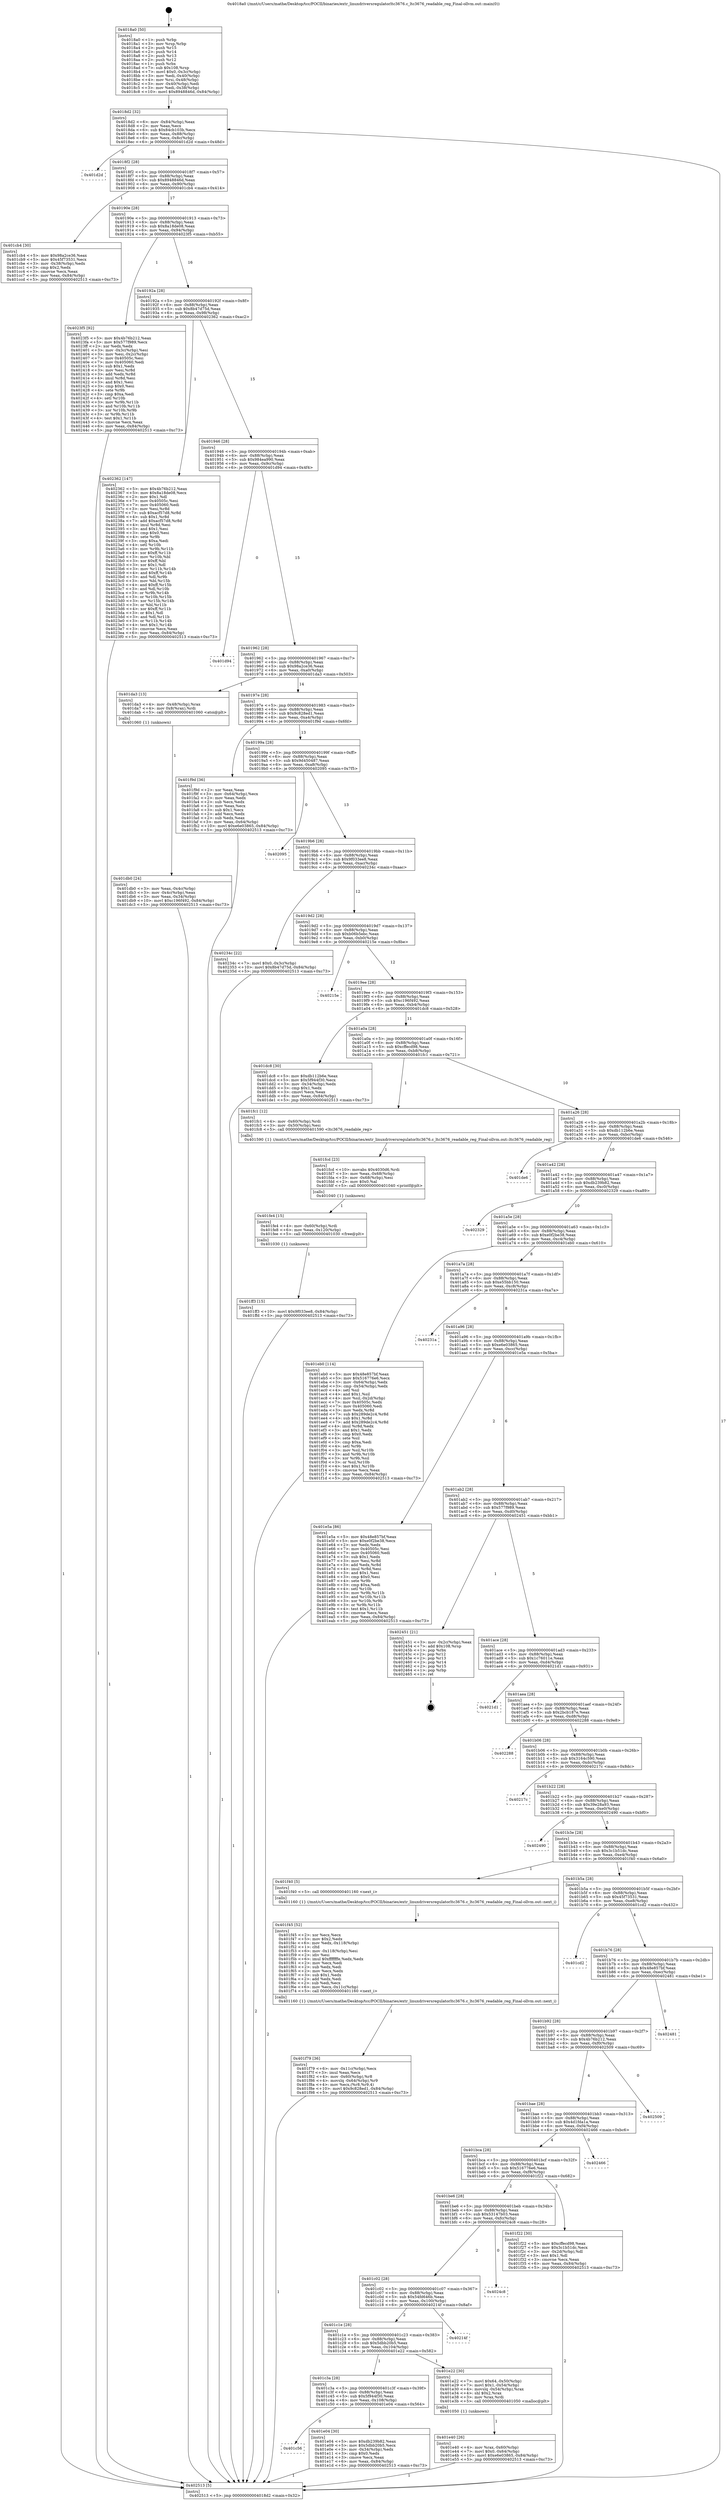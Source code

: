 digraph "0x4018a0" {
  label = "0x4018a0 (/mnt/c/Users/mathe/Desktop/tcc/POCII/binaries/extr_linuxdriversregulatorltc3676.c_ltc3676_readable_reg_Final-ollvm.out::main(0))"
  labelloc = "t"
  node[shape=record]

  Entry [label="",width=0.3,height=0.3,shape=circle,fillcolor=black,style=filled]
  "0x4018d2" [label="{
     0x4018d2 [32]\l
     | [instrs]\l
     &nbsp;&nbsp;0x4018d2 \<+6\>: mov -0x84(%rbp),%eax\l
     &nbsp;&nbsp;0x4018d8 \<+2\>: mov %eax,%ecx\l
     &nbsp;&nbsp;0x4018da \<+6\>: sub $0x84cb103b,%ecx\l
     &nbsp;&nbsp;0x4018e0 \<+6\>: mov %eax,-0x88(%rbp)\l
     &nbsp;&nbsp;0x4018e6 \<+6\>: mov %ecx,-0x8c(%rbp)\l
     &nbsp;&nbsp;0x4018ec \<+6\>: je 0000000000401d2d \<main+0x48d\>\l
  }"]
  "0x401d2d" [label="{
     0x401d2d\l
  }", style=dashed]
  "0x4018f2" [label="{
     0x4018f2 [28]\l
     | [instrs]\l
     &nbsp;&nbsp;0x4018f2 \<+5\>: jmp 00000000004018f7 \<main+0x57\>\l
     &nbsp;&nbsp;0x4018f7 \<+6\>: mov -0x88(%rbp),%eax\l
     &nbsp;&nbsp;0x4018fd \<+5\>: sub $0x8948846d,%eax\l
     &nbsp;&nbsp;0x401902 \<+6\>: mov %eax,-0x90(%rbp)\l
     &nbsp;&nbsp;0x401908 \<+6\>: je 0000000000401cb4 \<main+0x414\>\l
  }"]
  Exit [label="",width=0.3,height=0.3,shape=circle,fillcolor=black,style=filled,peripheries=2]
  "0x401cb4" [label="{
     0x401cb4 [30]\l
     | [instrs]\l
     &nbsp;&nbsp;0x401cb4 \<+5\>: mov $0x98a2ce36,%eax\l
     &nbsp;&nbsp;0x401cb9 \<+5\>: mov $0x45f73531,%ecx\l
     &nbsp;&nbsp;0x401cbe \<+3\>: mov -0x38(%rbp),%edx\l
     &nbsp;&nbsp;0x401cc1 \<+3\>: cmp $0x2,%edx\l
     &nbsp;&nbsp;0x401cc4 \<+3\>: cmovne %ecx,%eax\l
     &nbsp;&nbsp;0x401cc7 \<+6\>: mov %eax,-0x84(%rbp)\l
     &nbsp;&nbsp;0x401ccd \<+5\>: jmp 0000000000402513 \<main+0xc73\>\l
  }"]
  "0x40190e" [label="{
     0x40190e [28]\l
     | [instrs]\l
     &nbsp;&nbsp;0x40190e \<+5\>: jmp 0000000000401913 \<main+0x73\>\l
     &nbsp;&nbsp;0x401913 \<+6\>: mov -0x88(%rbp),%eax\l
     &nbsp;&nbsp;0x401919 \<+5\>: sub $0x8a18de08,%eax\l
     &nbsp;&nbsp;0x40191e \<+6\>: mov %eax,-0x94(%rbp)\l
     &nbsp;&nbsp;0x401924 \<+6\>: je 00000000004023f5 \<main+0xb55\>\l
  }"]
  "0x402513" [label="{
     0x402513 [5]\l
     | [instrs]\l
     &nbsp;&nbsp;0x402513 \<+5\>: jmp 00000000004018d2 \<main+0x32\>\l
  }"]
  "0x4018a0" [label="{
     0x4018a0 [50]\l
     | [instrs]\l
     &nbsp;&nbsp;0x4018a0 \<+1\>: push %rbp\l
     &nbsp;&nbsp;0x4018a1 \<+3\>: mov %rsp,%rbp\l
     &nbsp;&nbsp;0x4018a4 \<+2\>: push %r15\l
     &nbsp;&nbsp;0x4018a6 \<+2\>: push %r14\l
     &nbsp;&nbsp;0x4018a8 \<+2\>: push %r13\l
     &nbsp;&nbsp;0x4018aa \<+2\>: push %r12\l
     &nbsp;&nbsp;0x4018ac \<+1\>: push %rbx\l
     &nbsp;&nbsp;0x4018ad \<+7\>: sub $0x108,%rsp\l
     &nbsp;&nbsp;0x4018b4 \<+7\>: movl $0x0,-0x3c(%rbp)\l
     &nbsp;&nbsp;0x4018bb \<+3\>: mov %edi,-0x40(%rbp)\l
     &nbsp;&nbsp;0x4018be \<+4\>: mov %rsi,-0x48(%rbp)\l
     &nbsp;&nbsp;0x4018c2 \<+3\>: mov -0x40(%rbp),%edi\l
     &nbsp;&nbsp;0x4018c5 \<+3\>: mov %edi,-0x38(%rbp)\l
     &nbsp;&nbsp;0x4018c8 \<+10\>: movl $0x8948846d,-0x84(%rbp)\l
  }"]
  "0x401ff3" [label="{
     0x401ff3 [15]\l
     | [instrs]\l
     &nbsp;&nbsp;0x401ff3 \<+10\>: movl $0x9f033ee8,-0x84(%rbp)\l
     &nbsp;&nbsp;0x401ffd \<+5\>: jmp 0000000000402513 \<main+0xc73\>\l
  }"]
  "0x4023f5" [label="{
     0x4023f5 [92]\l
     | [instrs]\l
     &nbsp;&nbsp;0x4023f5 \<+5\>: mov $0x4b76b212,%eax\l
     &nbsp;&nbsp;0x4023fa \<+5\>: mov $0x577f989,%ecx\l
     &nbsp;&nbsp;0x4023ff \<+2\>: xor %edx,%edx\l
     &nbsp;&nbsp;0x402401 \<+3\>: mov -0x3c(%rbp),%esi\l
     &nbsp;&nbsp;0x402404 \<+3\>: mov %esi,-0x2c(%rbp)\l
     &nbsp;&nbsp;0x402407 \<+7\>: mov 0x40505c,%esi\l
     &nbsp;&nbsp;0x40240e \<+7\>: mov 0x405060,%edi\l
     &nbsp;&nbsp;0x402415 \<+3\>: sub $0x1,%edx\l
     &nbsp;&nbsp;0x402418 \<+3\>: mov %esi,%r8d\l
     &nbsp;&nbsp;0x40241b \<+3\>: add %edx,%r8d\l
     &nbsp;&nbsp;0x40241e \<+4\>: imul %r8d,%esi\l
     &nbsp;&nbsp;0x402422 \<+3\>: and $0x1,%esi\l
     &nbsp;&nbsp;0x402425 \<+3\>: cmp $0x0,%esi\l
     &nbsp;&nbsp;0x402428 \<+4\>: sete %r9b\l
     &nbsp;&nbsp;0x40242c \<+3\>: cmp $0xa,%edi\l
     &nbsp;&nbsp;0x40242f \<+4\>: setl %r10b\l
     &nbsp;&nbsp;0x402433 \<+3\>: mov %r9b,%r11b\l
     &nbsp;&nbsp;0x402436 \<+3\>: and %r10b,%r11b\l
     &nbsp;&nbsp;0x402439 \<+3\>: xor %r10b,%r9b\l
     &nbsp;&nbsp;0x40243c \<+3\>: or %r9b,%r11b\l
     &nbsp;&nbsp;0x40243f \<+4\>: test $0x1,%r11b\l
     &nbsp;&nbsp;0x402443 \<+3\>: cmovne %ecx,%eax\l
     &nbsp;&nbsp;0x402446 \<+6\>: mov %eax,-0x84(%rbp)\l
     &nbsp;&nbsp;0x40244c \<+5\>: jmp 0000000000402513 \<main+0xc73\>\l
  }"]
  "0x40192a" [label="{
     0x40192a [28]\l
     | [instrs]\l
     &nbsp;&nbsp;0x40192a \<+5\>: jmp 000000000040192f \<main+0x8f\>\l
     &nbsp;&nbsp;0x40192f \<+6\>: mov -0x88(%rbp),%eax\l
     &nbsp;&nbsp;0x401935 \<+5\>: sub $0x8b47d75d,%eax\l
     &nbsp;&nbsp;0x40193a \<+6\>: mov %eax,-0x98(%rbp)\l
     &nbsp;&nbsp;0x401940 \<+6\>: je 0000000000402362 \<main+0xac2\>\l
  }"]
  "0x401fe4" [label="{
     0x401fe4 [15]\l
     | [instrs]\l
     &nbsp;&nbsp;0x401fe4 \<+4\>: mov -0x60(%rbp),%rdi\l
     &nbsp;&nbsp;0x401fe8 \<+6\>: mov %eax,-0x120(%rbp)\l
     &nbsp;&nbsp;0x401fee \<+5\>: call 0000000000401030 \<free@plt\>\l
     | [calls]\l
     &nbsp;&nbsp;0x401030 \{1\} (unknown)\l
  }"]
  "0x402362" [label="{
     0x402362 [147]\l
     | [instrs]\l
     &nbsp;&nbsp;0x402362 \<+5\>: mov $0x4b76b212,%eax\l
     &nbsp;&nbsp;0x402367 \<+5\>: mov $0x8a18de08,%ecx\l
     &nbsp;&nbsp;0x40236c \<+2\>: mov $0x1,%dl\l
     &nbsp;&nbsp;0x40236e \<+7\>: mov 0x40505c,%esi\l
     &nbsp;&nbsp;0x402375 \<+7\>: mov 0x405060,%edi\l
     &nbsp;&nbsp;0x40237c \<+3\>: mov %esi,%r8d\l
     &nbsp;&nbsp;0x40237f \<+7\>: sub $0xacf57d8,%r8d\l
     &nbsp;&nbsp;0x402386 \<+4\>: sub $0x1,%r8d\l
     &nbsp;&nbsp;0x40238a \<+7\>: add $0xacf57d8,%r8d\l
     &nbsp;&nbsp;0x402391 \<+4\>: imul %r8d,%esi\l
     &nbsp;&nbsp;0x402395 \<+3\>: and $0x1,%esi\l
     &nbsp;&nbsp;0x402398 \<+3\>: cmp $0x0,%esi\l
     &nbsp;&nbsp;0x40239b \<+4\>: sete %r9b\l
     &nbsp;&nbsp;0x40239f \<+3\>: cmp $0xa,%edi\l
     &nbsp;&nbsp;0x4023a2 \<+4\>: setl %r10b\l
     &nbsp;&nbsp;0x4023a6 \<+3\>: mov %r9b,%r11b\l
     &nbsp;&nbsp;0x4023a9 \<+4\>: xor $0xff,%r11b\l
     &nbsp;&nbsp;0x4023ad \<+3\>: mov %r10b,%bl\l
     &nbsp;&nbsp;0x4023b0 \<+3\>: xor $0xff,%bl\l
     &nbsp;&nbsp;0x4023b3 \<+3\>: xor $0x1,%dl\l
     &nbsp;&nbsp;0x4023b6 \<+3\>: mov %r11b,%r14b\l
     &nbsp;&nbsp;0x4023b9 \<+4\>: and $0xff,%r14b\l
     &nbsp;&nbsp;0x4023bd \<+3\>: and %dl,%r9b\l
     &nbsp;&nbsp;0x4023c0 \<+3\>: mov %bl,%r15b\l
     &nbsp;&nbsp;0x4023c3 \<+4\>: and $0xff,%r15b\l
     &nbsp;&nbsp;0x4023c7 \<+3\>: and %dl,%r10b\l
     &nbsp;&nbsp;0x4023ca \<+3\>: or %r9b,%r14b\l
     &nbsp;&nbsp;0x4023cd \<+3\>: or %r10b,%r15b\l
     &nbsp;&nbsp;0x4023d0 \<+3\>: xor %r15b,%r14b\l
     &nbsp;&nbsp;0x4023d3 \<+3\>: or %bl,%r11b\l
     &nbsp;&nbsp;0x4023d6 \<+4\>: xor $0xff,%r11b\l
     &nbsp;&nbsp;0x4023da \<+3\>: or $0x1,%dl\l
     &nbsp;&nbsp;0x4023dd \<+3\>: and %dl,%r11b\l
     &nbsp;&nbsp;0x4023e0 \<+3\>: or %r11b,%r14b\l
     &nbsp;&nbsp;0x4023e3 \<+4\>: test $0x1,%r14b\l
     &nbsp;&nbsp;0x4023e7 \<+3\>: cmovne %ecx,%eax\l
     &nbsp;&nbsp;0x4023ea \<+6\>: mov %eax,-0x84(%rbp)\l
     &nbsp;&nbsp;0x4023f0 \<+5\>: jmp 0000000000402513 \<main+0xc73\>\l
  }"]
  "0x401946" [label="{
     0x401946 [28]\l
     | [instrs]\l
     &nbsp;&nbsp;0x401946 \<+5\>: jmp 000000000040194b \<main+0xab\>\l
     &nbsp;&nbsp;0x40194b \<+6\>: mov -0x88(%rbp),%eax\l
     &nbsp;&nbsp;0x401951 \<+5\>: sub $0x984ea990,%eax\l
     &nbsp;&nbsp;0x401956 \<+6\>: mov %eax,-0x9c(%rbp)\l
     &nbsp;&nbsp;0x40195c \<+6\>: je 0000000000401d94 \<main+0x4f4\>\l
  }"]
  "0x401fcd" [label="{
     0x401fcd [23]\l
     | [instrs]\l
     &nbsp;&nbsp;0x401fcd \<+10\>: movabs $0x4030d6,%rdi\l
     &nbsp;&nbsp;0x401fd7 \<+3\>: mov %eax,-0x68(%rbp)\l
     &nbsp;&nbsp;0x401fda \<+3\>: mov -0x68(%rbp),%esi\l
     &nbsp;&nbsp;0x401fdd \<+2\>: mov $0x0,%al\l
     &nbsp;&nbsp;0x401fdf \<+5\>: call 0000000000401040 \<printf@plt\>\l
     | [calls]\l
     &nbsp;&nbsp;0x401040 \{1\} (unknown)\l
  }"]
  "0x401d94" [label="{
     0x401d94\l
  }", style=dashed]
  "0x401962" [label="{
     0x401962 [28]\l
     | [instrs]\l
     &nbsp;&nbsp;0x401962 \<+5\>: jmp 0000000000401967 \<main+0xc7\>\l
     &nbsp;&nbsp;0x401967 \<+6\>: mov -0x88(%rbp),%eax\l
     &nbsp;&nbsp;0x40196d \<+5\>: sub $0x98a2ce36,%eax\l
     &nbsp;&nbsp;0x401972 \<+6\>: mov %eax,-0xa0(%rbp)\l
     &nbsp;&nbsp;0x401978 \<+6\>: je 0000000000401da3 \<main+0x503\>\l
  }"]
  "0x401f79" [label="{
     0x401f79 [36]\l
     | [instrs]\l
     &nbsp;&nbsp;0x401f79 \<+6\>: mov -0x11c(%rbp),%ecx\l
     &nbsp;&nbsp;0x401f7f \<+3\>: imul %eax,%ecx\l
     &nbsp;&nbsp;0x401f82 \<+4\>: mov -0x60(%rbp),%r8\l
     &nbsp;&nbsp;0x401f86 \<+4\>: movslq -0x64(%rbp),%r9\l
     &nbsp;&nbsp;0x401f8a \<+4\>: mov %ecx,(%r8,%r9,4)\l
     &nbsp;&nbsp;0x401f8e \<+10\>: movl $0x9c828ed1,-0x84(%rbp)\l
     &nbsp;&nbsp;0x401f98 \<+5\>: jmp 0000000000402513 \<main+0xc73\>\l
  }"]
  "0x401da3" [label="{
     0x401da3 [13]\l
     | [instrs]\l
     &nbsp;&nbsp;0x401da3 \<+4\>: mov -0x48(%rbp),%rax\l
     &nbsp;&nbsp;0x401da7 \<+4\>: mov 0x8(%rax),%rdi\l
     &nbsp;&nbsp;0x401dab \<+5\>: call 0000000000401060 \<atoi@plt\>\l
     | [calls]\l
     &nbsp;&nbsp;0x401060 \{1\} (unknown)\l
  }"]
  "0x40197e" [label="{
     0x40197e [28]\l
     | [instrs]\l
     &nbsp;&nbsp;0x40197e \<+5\>: jmp 0000000000401983 \<main+0xe3\>\l
     &nbsp;&nbsp;0x401983 \<+6\>: mov -0x88(%rbp),%eax\l
     &nbsp;&nbsp;0x401989 \<+5\>: sub $0x9c828ed1,%eax\l
     &nbsp;&nbsp;0x40198e \<+6\>: mov %eax,-0xa4(%rbp)\l
     &nbsp;&nbsp;0x401994 \<+6\>: je 0000000000401f9d \<main+0x6fd\>\l
  }"]
  "0x401db0" [label="{
     0x401db0 [24]\l
     | [instrs]\l
     &nbsp;&nbsp;0x401db0 \<+3\>: mov %eax,-0x4c(%rbp)\l
     &nbsp;&nbsp;0x401db3 \<+3\>: mov -0x4c(%rbp),%eax\l
     &nbsp;&nbsp;0x401db6 \<+3\>: mov %eax,-0x34(%rbp)\l
     &nbsp;&nbsp;0x401db9 \<+10\>: movl $0xc196f492,-0x84(%rbp)\l
     &nbsp;&nbsp;0x401dc3 \<+5\>: jmp 0000000000402513 \<main+0xc73\>\l
  }"]
  "0x401f45" [label="{
     0x401f45 [52]\l
     | [instrs]\l
     &nbsp;&nbsp;0x401f45 \<+2\>: xor %ecx,%ecx\l
     &nbsp;&nbsp;0x401f47 \<+5\>: mov $0x2,%edx\l
     &nbsp;&nbsp;0x401f4c \<+6\>: mov %edx,-0x118(%rbp)\l
     &nbsp;&nbsp;0x401f52 \<+1\>: cltd\l
     &nbsp;&nbsp;0x401f53 \<+6\>: mov -0x118(%rbp),%esi\l
     &nbsp;&nbsp;0x401f59 \<+2\>: idiv %esi\l
     &nbsp;&nbsp;0x401f5b \<+6\>: imul $0xfffffffe,%edx,%edx\l
     &nbsp;&nbsp;0x401f61 \<+2\>: mov %ecx,%edi\l
     &nbsp;&nbsp;0x401f63 \<+2\>: sub %edx,%edi\l
     &nbsp;&nbsp;0x401f65 \<+2\>: mov %ecx,%edx\l
     &nbsp;&nbsp;0x401f67 \<+3\>: sub $0x1,%edx\l
     &nbsp;&nbsp;0x401f6a \<+2\>: add %edx,%edi\l
     &nbsp;&nbsp;0x401f6c \<+2\>: sub %edi,%ecx\l
     &nbsp;&nbsp;0x401f6e \<+6\>: mov %ecx,-0x11c(%rbp)\l
     &nbsp;&nbsp;0x401f74 \<+5\>: call 0000000000401160 \<next_i\>\l
     | [calls]\l
     &nbsp;&nbsp;0x401160 \{1\} (/mnt/c/Users/mathe/Desktop/tcc/POCII/binaries/extr_linuxdriversregulatorltc3676.c_ltc3676_readable_reg_Final-ollvm.out::next_i)\l
  }"]
  "0x401f9d" [label="{
     0x401f9d [36]\l
     | [instrs]\l
     &nbsp;&nbsp;0x401f9d \<+2\>: xor %eax,%eax\l
     &nbsp;&nbsp;0x401f9f \<+3\>: mov -0x64(%rbp),%ecx\l
     &nbsp;&nbsp;0x401fa2 \<+2\>: mov %eax,%edx\l
     &nbsp;&nbsp;0x401fa4 \<+2\>: sub %ecx,%edx\l
     &nbsp;&nbsp;0x401fa6 \<+2\>: mov %eax,%ecx\l
     &nbsp;&nbsp;0x401fa8 \<+3\>: sub $0x1,%ecx\l
     &nbsp;&nbsp;0x401fab \<+2\>: add %ecx,%edx\l
     &nbsp;&nbsp;0x401fad \<+2\>: sub %edx,%eax\l
     &nbsp;&nbsp;0x401faf \<+3\>: mov %eax,-0x64(%rbp)\l
     &nbsp;&nbsp;0x401fb2 \<+10\>: movl $0xe6e03865,-0x84(%rbp)\l
     &nbsp;&nbsp;0x401fbc \<+5\>: jmp 0000000000402513 \<main+0xc73\>\l
  }"]
  "0x40199a" [label="{
     0x40199a [28]\l
     | [instrs]\l
     &nbsp;&nbsp;0x40199a \<+5\>: jmp 000000000040199f \<main+0xff\>\l
     &nbsp;&nbsp;0x40199f \<+6\>: mov -0x88(%rbp),%eax\l
     &nbsp;&nbsp;0x4019a5 \<+5\>: sub $0x9d450487,%eax\l
     &nbsp;&nbsp;0x4019aa \<+6\>: mov %eax,-0xa8(%rbp)\l
     &nbsp;&nbsp;0x4019b0 \<+6\>: je 0000000000402095 \<main+0x7f5\>\l
  }"]
  "0x401e40" [label="{
     0x401e40 [26]\l
     | [instrs]\l
     &nbsp;&nbsp;0x401e40 \<+4\>: mov %rax,-0x60(%rbp)\l
     &nbsp;&nbsp;0x401e44 \<+7\>: movl $0x0,-0x64(%rbp)\l
     &nbsp;&nbsp;0x401e4b \<+10\>: movl $0xe6e03865,-0x84(%rbp)\l
     &nbsp;&nbsp;0x401e55 \<+5\>: jmp 0000000000402513 \<main+0xc73\>\l
  }"]
  "0x402095" [label="{
     0x402095\l
  }", style=dashed]
  "0x4019b6" [label="{
     0x4019b6 [28]\l
     | [instrs]\l
     &nbsp;&nbsp;0x4019b6 \<+5\>: jmp 00000000004019bb \<main+0x11b\>\l
     &nbsp;&nbsp;0x4019bb \<+6\>: mov -0x88(%rbp),%eax\l
     &nbsp;&nbsp;0x4019c1 \<+5\>: sub $0x9f033ee8,%eax\l
     &nbsp;&nbsp;0x4019c6 \<+6\>: mov %eax,-0xac(%rbp)\l
     &nbsp;&nbsp;0x4019cc \<+6\>: je 000000000040234c \<main+0xaac\>\l
  }"]
  "0x401c56" [label="{
     0x401c56\l
  }", style=dashed]
  "0x40234c" [label="{
     0x40234c [22]\l
     | [instrs]\l
     &nbsp;&nbsp;0x40234c \<+7\>: movl $0x0,-0x3c(%rbp)\l
     &nbsp;&nbsp;0x402353 \<+10\>: movl $0x8b47d75d,-0x84(%rbp)\l
     &nbsp;&nbsp;0x40235d \<+5\>: jmp 0000000000402513 \<main+0xc73\>\l
  }"]
  "0x4019d2" [label="{
     0x4019d2 [28]\l
     | [instrs]\l
     &nbsp;&nbsp;0x4019d2 \<+5\>: jmp 00000000004019d7 \<main+0x137\>\l
     &nbsp;&nbsp;0x4019d7 \<+6\>: mov -0x88(%rbp),%eax\l
     &nbsp;&nbsp;0x4019dd \<+5\>: sub $0xb06b5ebc,%eax\l
     &nbsp;&nbsp;0x4019e2 \<+6\>: mov %eax,-0xb0(%rbp)\l
     &nbsp;&nbsp;0x4019e8 \<+6\>: je 000000000040215e \<main+0x8be\>\l
  }"]
  "0x401e04" [label="{
     0x401e04 [30]\l
     | [instrs]\l
     &nbsp;&nbsp;0x401e04 \<+5\>: mov $0xdb239b82,%eax\l
     &nbsp;&nbsp;0x401e09 \<+5\>: mov $0x5dbb20b5,%ecx\l
     &nbsp;&nbsp;0x401e0e \<+3\>: mov -0x34(%rbp),%edx\l
     &nbsp;&nbsp;0x401e11 \<+3\>: cmp $0x0,%edx\l
     &nbsp;&nbsp;0x401e14 \<+3\>: cmove %ecx,%eax\l
     &nbsp;&nbsp;0x401e17 \<+6\>: mov %eax,-0x84(%rbp)\l
     &nbsp;&nbsp;0x401e1d \<+5\>: jmp 0000000000402513 \<main+0xc73\>\l
  }"]
  "0x40215e" [label="{
     0x40215e\l
  }", style=dashed]
  "0x4019ee" [label="{
     0x4019ee [28]\l
     | [instrs]\l
     &nbsp;&nbsp;0x4019ee \<+5\>: jmp 00000000004019f3 \<main+0x153\>\l
     &nbsp;&nbsp;0x4019f3 \<+6\>: mov -0x88(%rbp),%eax\l
     &nbsp;&nbsp;0x4019f9 \<+5\>: sub $0xc196f492,%eax\l
     &nbsp;&nbsp;0x4019fe \<+6\>: mov %eax,-0xb4(%rbp)\l
     &nbsp;&nbsp;0x401a04 \<+6\>: je 0000000000401dc8 \<main+0x528\>\l
  }"]
  "0x401c3a" [label="{
     0x401c3a [28]\l
     | [instrs]\l
     &nbsp;&nbsp;0x401c3a \<+5\>: jmp 0000000000401c3f \<main+0x39f\>\l
     &nbsp;&nbsp;0x401c3f \<+6\>: mov -0x88(%rbp),%eax\l
     &nbsp;&nbsp;0x401c45 \<+5\>: sub $0x5f944f30,%eax\l
     &nbsp;&nbsp;0x401c4a \<+6\>: mov %eax,-0x108(%rbp)\l
     &nbsp;&nbsp;0x401c50 \<+6\>: je 0000000000401e04 \<main+0x564\>\l
  }"]
  "0x401dc8" [label="{
     0x401dc8 [30]\l
     | [instrs]\l
     &nbsp;&nbsp;0x401dc8 \<+5\>: mov $0xdb112b6e,%eax\l
     &nbsp;&nbsp;0x401dcd \<+5\>: mov $0x5f944f30,%ecx\l
     &nbsp;&nbsp;0x401dd2 \<+3\>: mov -0x34(%rbp),%edx\l
     &nbsp;&nbsp;0x401dd5 \<+3\>: cmp $0x1,%edx\l
     &nbsp;&nbsp;0x401dd8 \<+3\>: cmovl %ecx,%eax\l
     &nbsp;&nbsp;0x401ddb \<+6\>: mov %eax,-0x84(%rbp)\l
     &nbsp;&nbsp;0x401de1 \<+5\>: jmp 0000000000402513 \<main+0xc73\>\l
  }"]
  "0x401a0a" [label="{
     0x401a0a [28]\l
     | [instrs]\l
     &nbsp;&nbsp;0x401a0a \<+5\>: jmp 0000000000401a0f \<main+0x16f\>\l
     &nbsp;&nbsp;0x401a0f \<+6\>: mov -0x88(%rbp),%eax\l
     &nbsp;&nbsp;0x401a15 \<+5\>: sub $0xcffecd98,%eax\l
     &nbsp;&nbsp;0x401a1a \<+6\>: mov %eax,-0xb8(%rbp)\l
     &nbsp;&nbsp;0x401a20 \<+6\>: je 0000000000401fc1 \<main+0x721\>\l
  }"]
  "0x401e22" [label="{
     0x401e22 [30]\l
     | [instrs]\l
     &nbsp;&nbsp;0x401e22 \<+7\>: movl $0x64,-0x50(%rbp)\l
     &nbsp;&nbsp;0x401e29 \<+7\>: movl $0x1,-0x54(%rbp)\l
     &nbsp;&nbsp;0x401e30 \<+4\>: movslq -0x54(%rbp),%rax\l
     &nbsp;&nbsp;0x401e34 \<+4\>: shl $0x2,%rax\l
     &nbsp;&nbsp;0x401e38 \<+3\>: mov %rax,%rdi\l
     &nbsp;&nbsp;0x401e3b \<+5\>: call 0000000000401050 \<malloc@plt\>\l
     | [calls]\l
     &nbsp;&nbsp;0x401050 \{1\} (unknown)\l
  }"]
  "0x401fc1" [label="{
     0x401fc1 [12]\l
     | [instrs]\l
     &nbsp;&nbsp;0x401fc1 \<+4\>: mov -0x60(%rbp),%rdi\l
     &nbsp;&nbsp;0x401fc5 \<+3\>: mov -0x50(%rbp),%esi\l
     &nbsp;&nbsp;0x401fc8 \<+5\>: call 0000000000401590 \<ltc3676_readable_reg\>\l
     | [calls]\l
     &nbsp;&nbsp;0x401590 \{1\} (/mnt/c/Users/mathe/Desktop/tcc/POCII/binaries/extr_linuxdriversregulatorltc3676.c_ltc3676_readable_reg_Final-ollvm.out::ltc3676_readable_reg)\l
  }"]
  "0x401a26" [label="{
     0x401a26 [28]\l
     | [instrs]\l
     &nbsp;&nbsp;0x401a26 \<+5\>: jmp 0000000000401a2b \<main+0x18b\>\l
     &nbsp;&nbsp;0x401a2b \<+6\>: mov -0x88(%rbp),%eax\l
     &nbsp;&nbsp;0x401a31 \<+5\>: sub $0xdb112b6e,%eax\l
     &nbsp;&nbsp;0x401a36 \<+6\>: mov %eax,-0xbc(%rbp)\l
     &nbsp;&nbsp;0x401a3c \<+6\>: je 0000000000401de6 \<main+0x546\>\l
  }"]
  "0x401c1e" [label="{
     0x401c1e [28]\l
     | [instrs]\l
     &nbsp;&nbsp;0x401c1e \<+5\>: jmp 0000000000401c23 \<main+0x383\>\l
     &nbsp;&nbsp;0x401c23 \<+6\>: mov -0x88(%rbp),%eax\l
     &nbsp;&nbsp;0x401c29 \<+5\>: sub $0x5dbb20b5,%eax\l
     &nbsp;&nbsp;0x401c2e \<+6\>: mov %eax,-0x104(%rbp)\l
     &nbsp;&nbsp;0x401c34 \<+6\>: je 0000000000401e22 \<main+0x582\>\l
  }"]
  "0x401de6" [label="{
     0x401de6\l
  }", style=dashed]
  "0x401a42" [label="{
     0x401a42 [28]\l
     | [instrs]\l
     &nbsp;&nbsp;0x401a42 \<+5\>: jmp 0000000000401a47 \<main+0x1a7\>\l
     &nbsp;&nbsp;0x401a47 \<+6\>: mov -0x88(%rbp),%eax\l
     &nbsp;&nbsp;0x401a4d \<+5\>: sub $0xdb239b82,%eax\l
     &nbsp;&nbsp;0x401a52 \<+6\>: mov %eax,-0xc0(%rbp)\l
     &nbsp;&nbsp;0x401a58 \<+6\>: je 0000000000402329 \<main+0xa89\>\l
  }"]
  "0x40214f" [label="{
     0x40214f\l
  }", style=dashed]
  "0x402329" [label="{
     0x402329\l
  }", style=dashed]
  "0x401a5e" [label="{
     0x401a5e [28]\l
     | [instrs]\l
     &nbsp;&nbsp;0x401a5e \<+5\>: jmp 0000000000401a63 \<main+0x1c3\>\l
     &nbsp;&nbsp;0x401a63 \<+6\>: mov -0x88(%rbp),%eax\l
     &nbsp;&nbsp;0x401a69 \<+5\>: sub $0xe0f2be38,%eax\l
     &nbsp;&nbsp;0x401a6e \<+6\>: mov %eax,-0xc4(%rbp)\l
     &nbsp;&nbsp;0x401a74 \<+6\>: je 0000000000401eb0 \<main+0x610\>\l
  }"]
  "0x401c02" [label="{
     0x401c02 [28]\l
     | [instrs]\l
     &nbsp;&nbsp;0x401c02 \<+5\>: jmp 0000000000401c07 \<main+0x367\>\l
     &nbsp;&nbsp;0x401c07 \<+6\>: mov -0x88(%rbp),%eax\l
     &nbsp;&nbsp;0x401c0d \<+5\>: sub $0x54fd646b,%eax\l
     &nbsp;&nbsp;0x401c12 \<+6\>: mov %eax,-0x100(%rbp)\l
     &nbsp;&nbsp;0x401c18 \<+6\>: je 000000000040214f \<main+0x8af\>\l
  }"]
  "0x401eb0" [label="{
     0x401eb0 [114]\l
     | [instrs]\l
     &nbsp;&nbsp;0x401eb0 \<+5\>: mov $0x48e857bf,%eax\l
     &nbsp;&nbsp;0x401eb5 \<+5\>: mov $0x516776e6,%ecx\l
     &nbsp;&nbsp;0x401eba \<+3\>: mov -0x64(%rbp),%edx\l
     &nbsp;&nbsp;0x401ebd \<+3\>: cmp -0x54(%rbp),%edx\l
     &nbsp;&nbsp;0x401ec0 \<+4\>: setl %sil\l
     &nbsp;&nbsp;0x401ec4 \<+4\>: and $0x1,%sil\l
     &nbsp;&nbsp;0x401ec8 \<+4\>: mov %sil,-0x2d(%rbp)\l
     &nbsp;&nbsp;0x401ecc \<+7\>: mov 0x40505c,%edx\l
     &nbsp;&nbsp;0x401ed3 \<+7\>: mov 0x405060,%edi\l
     &nbsp;&nbsp;0x401eda \<+3\>: mov %edx,%r8d\l
     &nbsp;&nbsp;0x401edd \<+7\>: sub $0x289de2c4,%r8d\l
     &nbsp;&nbsp;0x401ee4 \<+4\>: sub $0x1,%r8d\l
     &nbsp;&nbsp;0x401ee8 \<+7\>: add $0x289de2c4,%r8d\l
     &nbsp;&nbsp;0x401eef \<+4\>: imul %r8d,%edx\l
     &nbsp;&nbsp;0x401ef3 \<+3\>: and $0x1,%edx\l
     &nbsp;&nbsp;0x401ef6 \<+3\>: cmp $0x0,%edx\l
     &nbsp;&nbsp;0x401ef9 \<+4\>: sete %sil\l
     &nbsp;&nbsp;0x401efd \<+3\>: cmp $0xa,%edi\l
     &nbsp;&nbsp;0x401f00 \<+4\>: setl %r9b\l
     &nbsp;&nbsp;0x401f04 \<+3\>: mov %sil,%r10b\l
     &nbsp;&nbsp;0x401f07 \<+3\>: and %r9b,%r10b\l
     &nbsp;&nbsp;0x401f0a \<+3\>: xor %r9b,%sil\l
     &nbsp;&nbsp;0x401f0d \<+3\>: or %sil,%r10b\l
     &nbsp;&nbsp;0x401f10 \<+4\>: test $0x1,%r10b\l
     &nbsp;&nbsp;0x401f14 \<+3\>: cmovne %ecx,%eax\l
     &nbsp;&nbsp;0x401f17 \<+6\>: mov %eax,-0x84(%rbp)\l
     &nbsp;&nbsp;0x401f1d \<+5\>: jmp 0000000000402513 \<main+0xc73\>\l
  }"]
  "0x401a7a" [label="{
     0x401a7a [28]\l
     | [instrs]\l
     &nbsp;&nbsp;0x401a7a \<+5\>: jmp 0000000000401a7f \<main+0x1df\>\l
     &nbsp;&nbsp;0x401a7f \<+6\>: mov -0x88(%rbp),%eax\l
     &nbsp;&nbsp;0x401a85 \<+5\>: sub $0xe55bb150,%eax\l
     &nbsp;&nbsp;0x401a8a \<+6\>: mov %eax,-0xc8(%rbp)\l
     &nbsp;&nbsp;0x401a90 \<+6\>: je 000000000040231a \<main+0xa7a\>\l
  }"]
  "0x4024c8" [label="{
     0x4024c8\l
  }", style=dashed]
  "0x40231a" [label="{
     0x40231a\l
  }", style=dashed]
  "0x401a96" [label="{
     0x401a96 [28]\l
     | [instrs]\l
     &nbsp;&nbsp;0x401a96 \<+5\>: jmp 0000000000401a9b \<main+0x1fb\>\l
     &nbsp;&nbsp;0x401a9b \<+6\>: mov -0x88(%rbp),%eax\l
     &nbsp;&nbsp;0x401aa1 \<+5\>: sub $0xe6e03865,%eax\l
     &nbsp;&nbsp;0x401aa6 \<+6\>: mov %eax,-0xcc(%rbp)\l
     &nbsp;&nbsp;0x401aac \<+6\>: je 0000000000401e5a \<main+0x5ba\>\l
  }"]
  "0x401be6" [label="{
     0x401be6 [28]\l
     | [instrs]\l
     &nbsp;&nbsp;0x401be6 \<+5\>: jmp 0000000000401beb \<main+0x34b\>\l
     &nbsp;&nbsp;0x401beb \<+6\>: mov -0x88(%rbp),%eax\l
     &nbsp;&nbsp;0x401bf1 \<+5\>: sub $0x53147b03,%eax\l
     &nbsp;&nbsp;0x401bf6 \<+6\>: mov %eax,-0xfc(%rbp)\l
     &nbsp;&nbsp;0x401bfc \<+6\>: je 00000000004024c8 \<main+0xc28\>\l
  }"]
  "0x401e5a" [label="{
     0x401e5a [86]\l
     | [instrs]\l
     &nbsp;&nbsp;0x401e5a \<+5\>: mov $0x48e857bf,%eax\l
     &nbsp;&nbsp;0x401e5f \<+5\>: mov $0xe0f2be38,%ecx\l
     &nbsp;&nbsp;0x401e64 \<+2\>: xor %edx,%edx\l
     &nbsp;&nbsp;0x401e66 \<+7\>: mov 0x40505c,%esi\l
     &nbsp;&nbsp;0x401e6d \<+7\>: mov 0x405060,%edi\l
     &nbsp;&nbsp;0x401e74 \<+3\>: sub $0x1,%edx\l
     &nbsp;&nbsp;0x401e77 \<+3\>: mov %esi,%r8d\l
     &nbsp;&nbsp;0x401e7a \<+3\>: add %edx,%r8d\l
     &nbsp;&nbsp;0x401e7d \<+4\>: imul %r8d,%esi\l
     &nbsp;&nbsp;0x401e81 \<+3\>: and $0x1,%esi\l
     &nbsp;&nbsp;0x401e84 \<+3\>: cmp $0x0,%esi\l
     &nbsp;&nbsp;0x401e87 \<+4\>: sete %r9b\l
     &nbsp;&nbsp;0x401e8b \<+3\>: cmp $0xa,%edi\l
     &nbsp;&nbsp;0x401e8e \<+4\>: setl %r10b\l
     &nbsp;&nbsp;0x401e92 \<+3\>: mov %r9b,%r11b\l
     &nbsp;&nbsp;0x401e95 \<+3\>: and %r10b,%r11b\l
     &nbsp;&nbsp;0x401e98 \<+3\>: xor %r10b,%r9b\l
     &nbsp;&nbsp;0x401e9b \<+3\>: or %r9b,%r11b\l
     &nbsp;&nbsp;0x401e9e \<+4\>: test $0x1,%r11b\l
     &nbsp;&nbsp;0x401ea2 \<+3\>: cmovne %ecx,%eax\l
     &nbsp;&nbsp;0x401ea5 \<+6\>: mov %eax,-0x84(%rbp)\l
     &nbsp;&nbsp;0x401eab \<+5\>: jmp 0000000000402513 \<main+0xc73\>\l
  }"]
  "0x401ab2" [label="{
     0x401ab2 [28]\l
     | [instrs]\l
     &nbsp;&nbsp;0x401ab2 \<+5\>: jmp 0000000000401ab7 \<main+0x217\>\l
     &nbsp;&nbsp;0x401ab7 \<+6\>: mov -0x88(%rbp),%eax\l
     &nbsp;&nbsp;0x401abd \<+5\>: sub $0x577f989,%eax\l
     &nbsp;&nbsp;0x401ac2 \<+6\>: mov %eax,-0xd0(%rbp)\l
     &nbsp;&nbsp;0x401ac8 \<+6\>: je 0000000000402451 \<main+0xbb1\>\l
  }"]
  "0x401f22" [label="{
     0x401f22 [30]\l
     | [instrs]\l
     &nbsp;&nbsp;0x401f22 \<+5\>: mov $0xcffecd98,%eax\l
     &nbsp;&nbsp;0x401f27 \<+5\>: mov $0x3c1b51dc,%ecx\l
     &nbsp;&nbsp;0x401f2c \<+3\>: mov -0x2d(%rbp),%dl\l
     &nbsp;&nbsp;0x401f2f \<+3\>: test $0x1,%dl\l
     &nbsp;&nbsp;0x401f32 \<+3\>: cmovne %ecx,%eax\l
     &nbsp;&nbsp;0x401f35 \<+6\>: mov %eax,-0x84(%rbp)\l
     &nbsp;&nbsp;0x401f3b \<+5\>: jmp 0000000000402513 \<main+0xc73\>\l
  }"]
  "0x402451" [label="{
     0x402451 [21]\l
     | [instrs]\l
     &nbsp;&nbsp;0x402451 \<+3\>: mov -0x2c(%rbp),%eax\l
     &nbsp;&nbsp;0x402454 \<+7\>: add $0x108,%rsp\l
     &nbsp;&nbsp;0x40245b \<+1\>: pop %rbx\l
     &nbsp;&nbsp;0x40245c \<+2\>: pop %r12\l
     &nbsp;&nbsp;0x40245e \<+2\>: pop %r13\l
     &nbsp;&nbsp;0x402460 \<+2\>: pop %r14\l
     &nbsp;&nbsp;0x402462 \<+2\>: pop %r15\l
     &nbsp;&nbsp;0x402464 \<+1\>: pop %rbp\l
     &nbsp;&nbsp;0x402465 \<+1\>: ret\l
  }"]
  "0x401ace" [label="{
     0x401ace [28]\l
     | [instrs]\l
     &nbsp;&nbsp;0x401ace \<+5\>: jmp 0000000000401ad3 \<main+0x233\>\l
     &nbsp;&nbsp;0x401ad3 \<+6\>: mov -0x88(%rbp),%eax\l
     &nbsp;&nbsp;0x401ad9 \<+5\>: sub $0x1c76011e,%eax\l
     &nbsp;&nbsp;0x401ade \<+6\>: mov %eax,-0xd4(%rbp)\l
     &nbsp;&nbsp;0x401ae4 \<+6\>: je 00000000004021d1 \<main+0x931\>\l
  }"]
  "0x401bca" [label="{
     0x401bca [28]\l
     | [instrs]\l
     &nbsp;&nbsp;0x401bca \<+5\>: jmp 0000000000401bcf \<main+0x32f\>\l
     &nbsp;&nbsp;0x401bcf \<+6\>: mov -0x88(%rbp),%eax\l
     &nbsp;&nbsp;0x401bd5 \<+5\>: sub $0x516776e6,%eax\l
     &nbsp;&nbsp;0x401bda \<+6\>: mov %eax,-0xf8(%rbp)\l
     &nbsp;&nbsp;0x401be0 \<+6\>: je 0000000000401f22 \<main+0x682\>\l
  }"]
  "0x4021d1" [label="{
     0x4021d1\l
  }", style=dashed]
  "0x401aea" [label="{
     0x401aea [28]\l
     | [instrs]\l
     &nbsp;&nbsp;0x401aea \<+5\>: jmp 0000000000401aef \<main+0x24f\>\l
     &nbsp;&nbsp;0x401aef \<+6\>: mov -0x88(%rbp),%eax\l
     &nbsp;&nbsp;0x401af5 \<+5\>: sub $0x2bcb187e,%eax\l
     &nbsp;&nbsp;0x401afa \<+6\>: mov %eax,-0xd8(%rbp)\l
     &nbsp;&nbsp;0x401b00 \<+6\>: je 0000000000402288 \<main+0x9e8\>\l
  }"]
  "0x402466" [label="{
     0x402466\l
  }", style=dashed]
  "0x402288" [label="{
     0x402288\l
  }", style=dashed]
  "0x401b06" [label="{
     0x401b06 [28]\l
     | [instrs]\l
     &nbsp;&nbsp;0x401b06 \<+5\>: jmp 0000000000401b0b \<main+0x26b\>\l
     &nbsp;&nbsp;0x401b0b \<+6\>: mov -0x88(%rbp),%eax\l
     &nbsp;&nbsp;0x401b11 \<+5\>: sub $0x3164c590,%eax\l
     &nbsp;&nbsp;0x401b16 \<+6\>: mov %eax,-0xdc(%rbp)\l
     &nbsp;&nbsp;0x401b1c \<+6\>: je 000000000040217c \<main+0x8dc\>\l
  }"]
  "0x401bae" [label="{
     0x401bae [28]\l
     | [instrs]\l
     &nbsp;&nbsp;0x401bae \<+5\>: jmp 0000000000401bb3 \<main+0x313\>\l
     &nbsp;&nbsp;0x401bb3 \<+6\>: mov -0x88(%rbp),%eax\l
     &nbsp;&nbsp;0x401bb9 \<+5\>: sub $0x4d1fda1a,%eax\l
     &nbsp;&nbsp;0x401bbe \<+6\>: mov %eax,-0xf4(%rbp)\l
     &nbsp;&nbsp;0x401bc4 \<+6\>: je 0000000000402466 \<main+0xbc6\>\l
  }"]
  "0x40217c" [label="{
     0x40217c\l
  }", style=dashed]
  "0x401b22" [label="{
     0x401b22 [28]\l
     | [instrs]\l
     &nbsp;&nbsp;0x401b22 \<+5\>: jmp 0000000000401b27 \<main+0x287\>\l
     &nbsp;&nbsp;0x401b27 \<+6\>: mov -0x88(%rbp),%eax\l
     &nbsp;&nbsp;0x401b2d \<+5\>: sub $0x39e28a93,%eax\l
     &nbsp;&nbsp;0x401b32 \<+6\>: mov %eax,-0xe0(%rbp)\l
     &nbsp;&nbsp;0x401b38 \<+6\>: je 0000000000402490 \<main+0xbf0\>\l
  }"]
  "0x402509" [label="{
     0x402509\l
  }", style=dashed]
  "0x402490" [label="{
     0x402490\l
  }", style=dashed]
  "0x401b3e" [label="{
     0x401b3e [28]\l
     | [instrs]\l
     &nbsp;&nbsp;0x401b3e \<+5\>: jmp 0000000000401b43 \<main+0x2a3\>\l
     &nbsp;&nbsp;0x401b43 \<+6\>: mov -0x88(%rbp),%eax\l
     &nbsp;&nbsp;0x401b49 \<+5\>: sub $0x3c1b51dc,%eax\l
     &nbsp;&nbsp;0x401b4e \<+6\>: mov %eax,-0xe4(%rbp)\l
     &nbsp;&nbsp;0x401b54 \<+6\>: je 0000000000401f40 \<main+0x6a0\>\l
  }"]
  "0x401b92" [label="{
     0x401b92 [28]\l
     | [instrs]\l
     &nbsp;&nbsp;0x401b92 \<+5\>: jmp 0000000000401b97 \<main+0x2f7\>\l
     &nbsp;&nbsp;0x401b97 \<+6\>: mov -0x88(%rbp),%eax\l
     &nbsp;&nbsp;0x401b9d \<+5\>: sub $0x4b76b212,%eax\l
     &nbsp;&nbsp;0x401ba2 \<+6\>: mov %eax,-0xf0(%rbp)\l
     &nbsp;&nbsp;0x401ba8 \<+6\>: je 0000000000402509 \<main+0xc69\>\l
  }"]
  "0x401f40" [label="{
     0x401f40 [5]\l
     | [instrs]\l
     &nbsp;&nbsp;0x401f40 \<+5\>: call 0000000000401160 \<next_i\>\l
     | [calls]\l
     &nbsp;&nbsp;0x401160 \{1\} (/mnt/c/Users/mathe/Desktop/tcc/POCII/binaries/extr_linuxdriversregulatorltc3676.c_ltc3676_readable_reg_Final-ollvm.out::next_i)\l
  }"]
  "0x401b5a" [label="{
     0x401b5a [28]\l
     | [instrs]\l
     &nbsp;&nbsp;0x401b5a \<+5\>: jmp 0000000000401b5f \<main+0x2bf\>\l
     &nbsp;&nbsp;0x401b5f \<+6\>: mov -0x88(%rbp),%eax\l
     &nbsp;&nbsp;0x401b65 \<+5\>: sub $0x45f73531,%eax\l
     &nbsp;&nbsp;0x401b6a \<+6\>: mov %eax,-0xe8(%rbp)\l
     &nbsp;&nbsp;0x401b70 \<+6\>: je 0000000000401cd2 \<main+0x432\>\l
  }"]
  "0x402481" [label="{
     0x402481\l
  }", style=dashed]
  "0x401cd2" [label="{
     0x401cd2\l
  }", style=dashed]
  "0x401b76" [label="{
     0x401b76 [28]\l
     | [instrs]\l
     &nbsp;&nbsp;0x401b76 \<+5\>: jmp 0000000000401b7b \<main+0x2db\>\l
     &nbsp;&nbsp;0x401b7b \<+6\>: mov -0x88(%rbp),%eax\l
     &nbsp;&nbsp;0x401b81 \<+5\>: sub $0x48e857bf,%eax\l
     &nbsp;&nbsp;0x401b86 \<+6\>: mov %eax,-0xec(%rbp)\l
     &nbsp;&nbsp;0x401b8c \<+6\>: je 0000000000402481 \<main+0xbe1\>\l
  }"]
  Entry -> "0x4018a0" [label=" 1"]
  "0x4018d2" -> "0x401d2d" [label=" 0"]
  "0x4018d2" -> "0x4018f2" [label=" 18"]
  "0x402451" -> Exit [label=" 1"]
  "0x4018f2" -> "0x401cb4" [label=" 1"]
  "0x4018f2" -> "0x40190e" [label=" 17"]
  "0x401cb4" -> "0x402513" [label=" 1"]
  "0x4018a0" -> "0x4018d2" [label=" 1"]
  "0x402513" -> "0x4018d2" [label=" 17"]
  "0x4023f5" -> "0x402513" [label=" 1"]
  "0x40190e" -> "0x4023f5" [label=" 1"]
  "0x40190e" -> "0x40192a" [label=" 16"]
  "0x402362" -> "0x402513" [label=" 1"]
  "0x40192a" -> "0x402362" [label=" 1"]
  "0x40192a" -> "0x401946" [label=" 15"]
  "0x40234c" -> "0x402513" [label=" 1"]
  "0x401946" -> "0x401d94" [label=" 0"]
  "0x401946" -> "0x401962" [label=" 15"]
  "0x401ff3" -> "0x402513" [label=" 1"]
  "0x401962" -> "0x401da3" [label=" 1"]
  "0x401962" -> "0x40197e" [label=" 14"]
  "0x401da3" -> "0x401db0" [label=" 1"]
  "0x401db0" -> "0x402513" [label=" 1"]
  "0x401fe4" -> "0x401ff3" [label=" 1"]
  "0x40197e" -> "0x401f9d" [label=" 1"]
  "0x40197e" -> "0x40199a" [label=" 13"]
  "0x401fcd" -> "0x401fe4" [label=" 1"]
  "0x40199a" -> "0x402095" [label=" 0"]
  "0x40199a" -> "0x4019b6" [label=" 13"]
  "0x401fc1" -> "0x401fcd" [label=" 1"]
  "0x4019b6" -> "0x40234c" [label=" 1"]
  "0x4019b6" -> "0x4019d2" [label=" 12"]
  "0x401f9d" -> "0x402513" [label=" 1"]
  "0x4019d2" -> "0x40215e" [label=" 0"]
  "0x4019d2" -> "0x4019ee" [label=" 12"]
  "0x401f79" -> "0x402513" [label=" 1"]
  "0x4019ee" -> "0x401dc8" [label=" 1"]
  "0x4019ee" -> "0x401a0a" [label=" 11"]
  "0x401dc8" -> "0x402513" [label=" 1"]
  "0x401f40" -> "0x401f45" [label=" 1"]
  "0x401a0a" -> "0x401fc1" [label=" 1"]
  "0x401a0a" -> "0x401a26" [label=" 10"]
  "0x401f22" -> "0x402513" [label=" 2"]
  "0x401a26" -> "0x401de6" [label=" 0"]
  "0x401a26" -> "0x401a42" [label=" 10"]
  "0x401e5a" -> "0x402513" [label=" 2"]
  "0x401a42" -> "0x402329" [label=" 0"]
  "0x401a42" -> "0x401a5e" [label=" 10"]
  "0x401e40" -> "0x402513" [label=" 1"]
  "0x401a5e" -> "0x401eb0" [label=" 2"]
  "0x401a5e" -> "0x401a7a" [label=" 8"]
  "0x401e04" -> "0x402513" [label=" 1"]
  "0x401a7a" -> "0x40231a" [label=" 0"]
  "0x401a7a" -> "0x401a96" [label=" 8"]
  "0x401c3a" -> "0x401c56" [label=" 0"]
  "0x401a96" -> "0x401e5a" [label=" 2"]
  "0x401a96" -> "0x401ab2" [label=" 6"]
  "0x401f45" -> "0x401f79" [label=" 1"]
  "0x401ab2" -> "0x402451" [label=" 1"]
  "0x401ab2" -> "0x401ace" [label=" 5"]
  "0x401c1e" -> "0x401c3a" [label=" 1"]
  "0x401ace" -> "0x4021d1" [label=" 0"]
  "0x401ace" -> "0x401aea" [label=" 5"]
  "0x401eb0" -> "0x402513" [label=" 2"]
  "0x401aea" -> "0x402288" [label=" 0"]
  "0x401aea" -> "0x401b06" [label=" 5"]
  "0x401c02" -> "0x401c1e" [label=" 2"]
  "0x401b06" -> "0x40217c" [label=" 0"]
  "0x401b06" -> "0x401b22" [label=" 5"]
  "0x401e22" -> "0x401e40" [label=" 1"]
  "0x401b22" -> "0x402490" [label=" 0"]
  "0x401b22" -> "0x401b3e" [label=" 5"]
  "0x401be6" -> "0x401c02" [label=" 2"]
  "0x401b3e" -> "0x401f40" [label=" 1"]
  "0x401b3e" -> "0x401b5a" [label=" 4"]
  "0x401c3a" -> "0x401e04" [label=" 1"]
  "0x401b5a" -> "0x401cd2" [label=" 0"]
  "0x401b5a" -> "0x401b76" [label=" 4"]
  "0x401bca" -> "0x401be6" [label=" 2"]
  "0x401b76" -> "0x402481" [label=" 0"]
  "0x401b76" -> "0x401b92" [label=" 4"]
  "0x401be6" -> "0x4024c8" [label=" 0"]
  "0x401b92" -> "0x402509" [label=" 0"]
  "0x401b92" -> "0x401bae" [label=" 4"]
  "0x401c02" -> "0x40214f" [label=" 0"]
  "0x401bae" -> "0x402466" [label=" 0"]
  "0x401bae" -> "0x401bca" [label=" 4"]
  "0x401c1e" -> "0x401e22" [label=" 1"]
  "0x401bca" -> "0x401f22" [label=" 2"]
}
